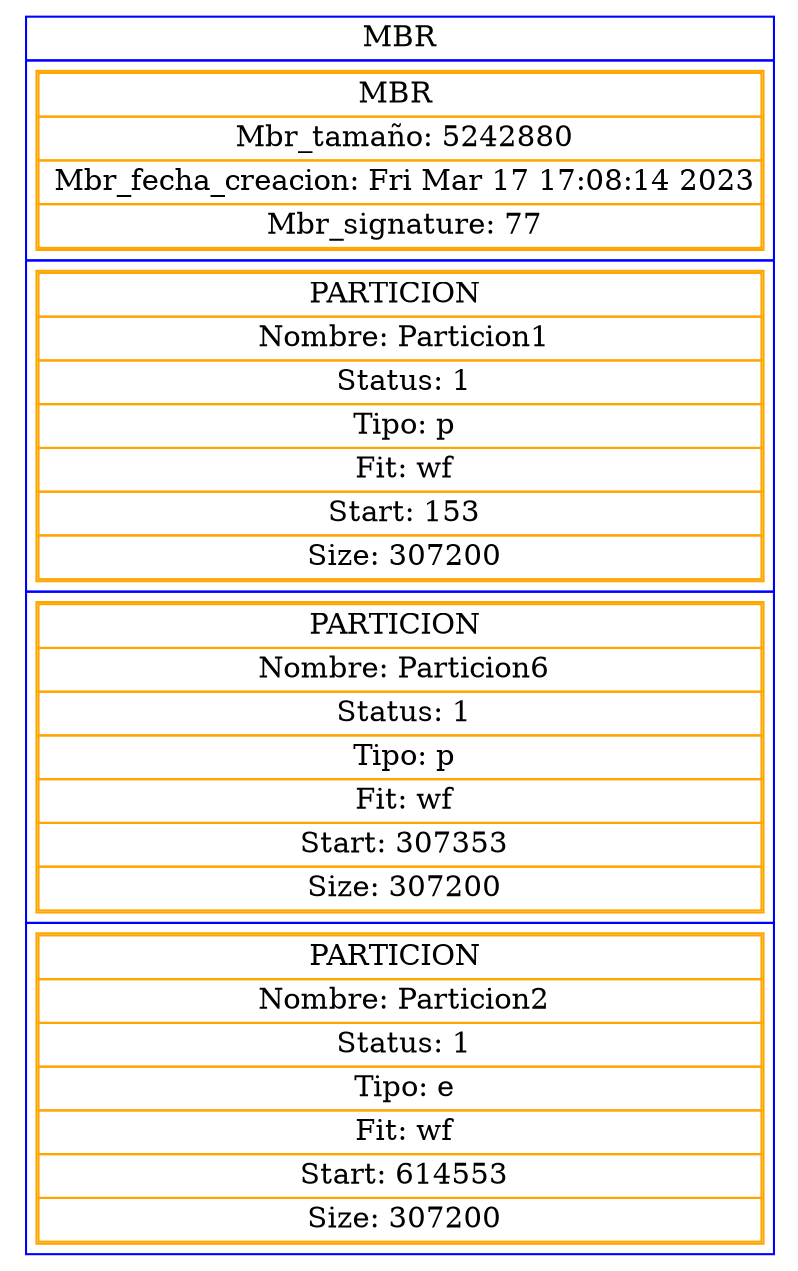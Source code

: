 digraph G {
rankdir=LR;
mbr[
shape=plaintext 
label=<
<table border='0' cellborder='1' color='blue' cellspacing='0'>
<tr><td>MBR</td></tr>
<tr><td cellpadding='4'>
<table color='orange' cellspacing='0'>
<tr><td> MBR  </td></tr>
<tr><td> Mbr_tamaño: 5242880</td></tr>
<tr><td> Mbr_fecha_creacion: Fri Mar 17 17:08:14 2023
</td></tr>
<tr><td> Mbr_signature: 77</td></tr>
</table>
</td>
</tr>


<tr><td cellpadding='4'>
<table color='orange' cellspacing='0'>
 <tr><td> PARTICION  </td></tr>
<tr><td> Nombre: Particion1</td></tr>
<tr><td> Status: 1</td></tr>
<tr><td> Tipo: p</td></tr>
<tr><td> Fit: wf</td></tr>
<tr><td> Start: 153</td></tr>
<tr><td> Size: 307200</td></tr>
</table>
</td>
</tr>


<tr><td cellpadding='4'>
<table color='orange' cellspacing='0'>
 <tr><td> PARTICION  </td></tr>
<tr><td> Nombre: Particion6</td></tr>
<tr><td> Status: 1</td></tr>
<tr><td> Tipo: p</td></tr>
<tr><td> Fit: wf</td></tr>
<tr><td> Start: 307353</td></tr>
<tr><td> Size: 307200</td></tr>
</table>
</td>
</tr>


<tr><td cellpadding='4'>
<table color='orange' cellspacing='0'>
 <tr><td> PARTICION  </td></tr>
<tr><td> Nombre: Particion2</td></tr>
<tr><td> Status: 1</td></tr>
<tr><td> Tipo: e</td></tr>
<tr><td> Fit: wf</td></tr>
<tr><td> Start: 614553</td></tr>
<tr><td> Size: 307200</td></tr>
</table>
</td>
</tr>


</table>
>];
}

